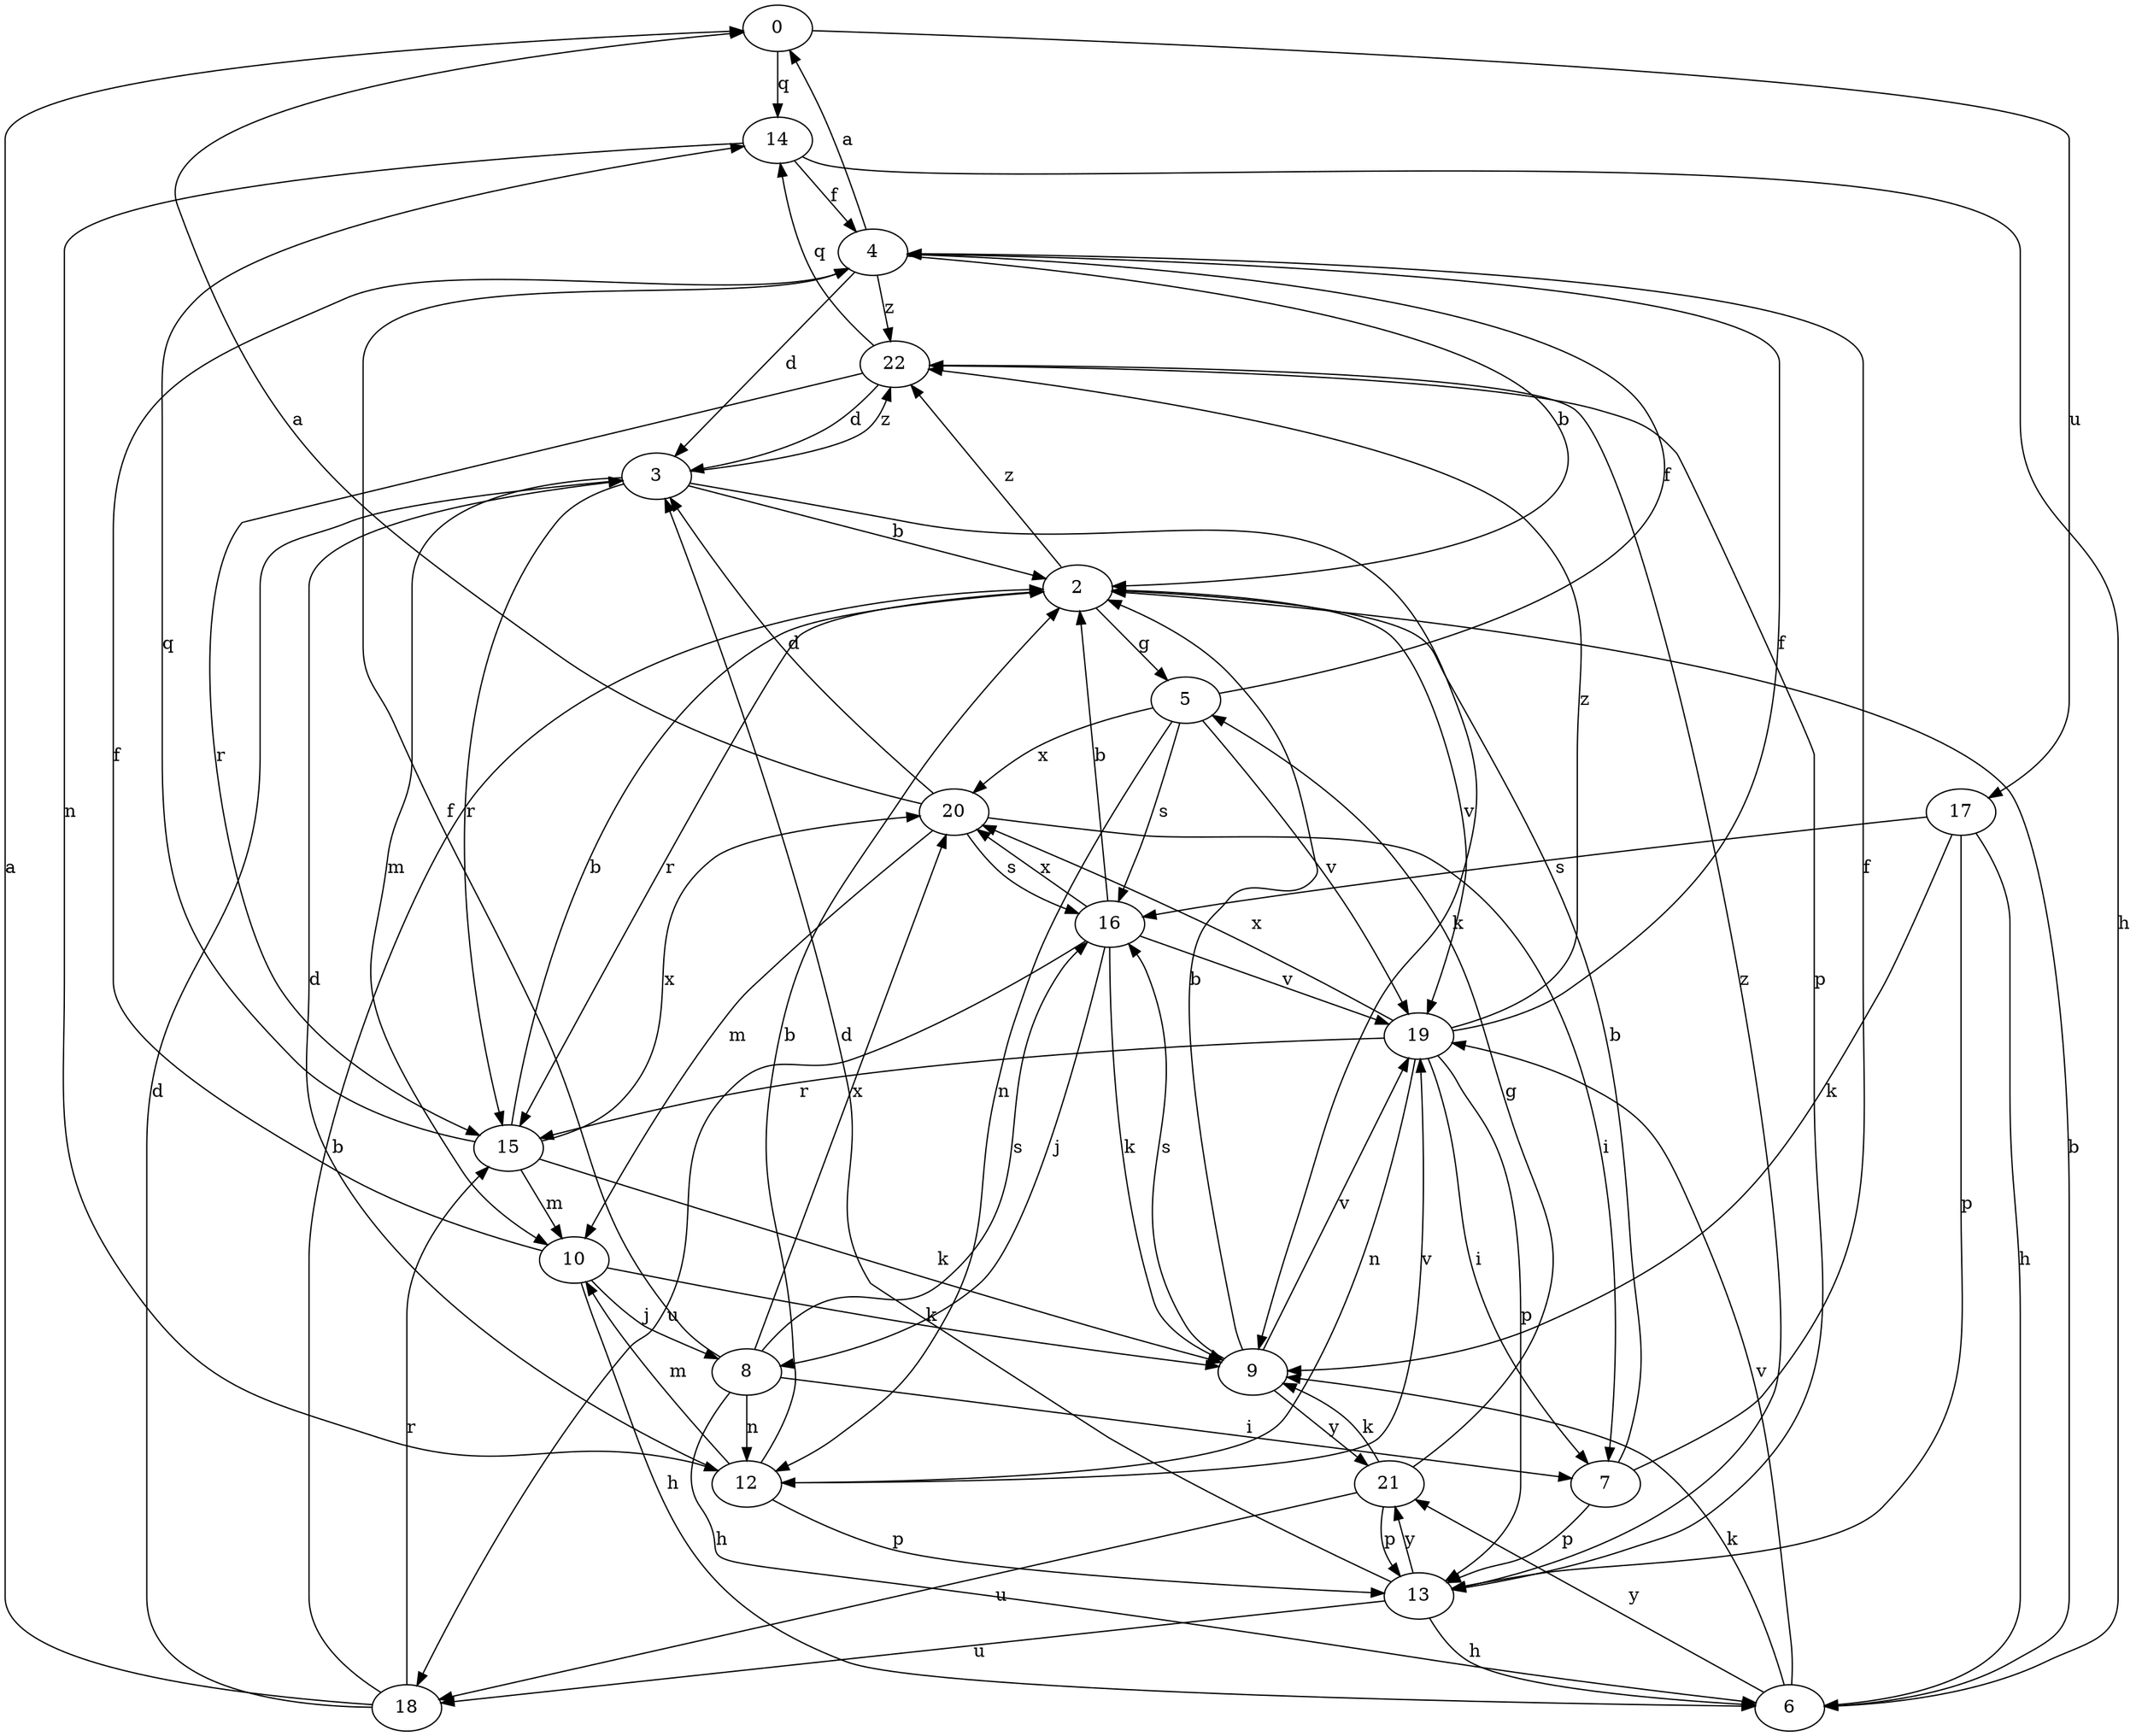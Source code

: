 strict digraph  {
0;
2;
3;
4;
5;
6;
7;
8;
9;
10;
12;
13;
14;
15;
16;
17;
18;
19;
20;
21;
22;
0 -> 14  [label=q];
0 -> 17  [label=u];
2 -> 5  [label=g];
2 -> 15  [label=r];
2 -> 19  [label=v];
2 -> 22  [label=z];
3 -> 2  [label=b];
3 -> 9  [label=k];
3 -> 10  [label=m];
3 -> 15  [label=r];
3 -> 22  [label=z];
4 -> 0  [label=a];
4 -> 2  [label=b];
4 -> 3  [label=d];
4 -> 22  [label=z];
5 -> 4  [label=f];
5 -> 12  [label=n];
5 -> 16  [label=s];
5 -> 19  [label=v];
5 -> 20  [label=x];
6 -> 2  [label=b];
6 -> 9  [label=k];
6 -> 19  [label=v];
6 -> 21  [label=y];
7 -> 2  [label=b];
7 -> 4  [label=f];
7 -> 13  [label=p];
8 -> 4  [label=f];
8 -> 6  [label=h];
8 -> 7  [label=i];
8 -> 12  [label=n];
8 -> 16  [label=s];
8 -> 20  [label=x];
9 -> 2  [label=b];
9 -> 16  [label=s];
9 -> 19  [label=v];
9 -> 21  [label=y];
10 -> 4  [label=f];
10 -> 6  [label=h];
10 -> 8  [label=j];
10 -> 9  [label=k];
12 -> 2  [label=b];
12 -> 3  [label=d];
12 -> 10  [label=m];
12 -> 13  [label=p];
12 -> 19  [label=v];
13 -> 3  [label=d];
13 -> 6  [label=h];
13 -> 18  [label=u];
13 -> 21  [label=y];
13 -> 22  [label=z];
14 -> 4  [label=f];
14 -> 6  [label=h];
14 -> 12  [label=n];
15 -> 2  [label=b];
15 -> 9  [label=k];
15 -> 10  [label=m];
15 -> 14  [label=q];
15 -> 20  [label=x];
16 -> 2  [label=b];
16 -> 8  [label=j];
16 -> 9  [label=k];
16 -> 18  [label=u];
16 -> 19  [label=v];
16 -> 20  [label=x];
17 -> 6  [label=h];
17 -> 9  [label=k];
17 -> 13  [label=p];
17 -> 16  [label=s];
18 -> 0  [label=a];
18 -> 2  [label=b];
18 -> 3  [label=d];
18 -> 15  [label=r];
19 -> 4  [label=f];
19 -> 7  [label=i];
19 -> 12  [label=n];
19 -> 13  [label=p];
19 -> 15  [label=r];
19 -> 20  [label=x];
19 -> 22  [label=z];
20 -> 0  [label=a];
20 -> 3  [label=d];
20 -> 7  [label=i];
20 -> 10  [label=m];
20 -> 16  [label=s];
21 -> 5  [label=g];
21 -> 9  [label=k];
21 -> 13  [label=p];
21 -> 18  [label=u];
22 -> 3  [label=d];
22 -> 13  [label=p];
22 -> 14  [label=q];
22 -> 15  [label=r];
}
